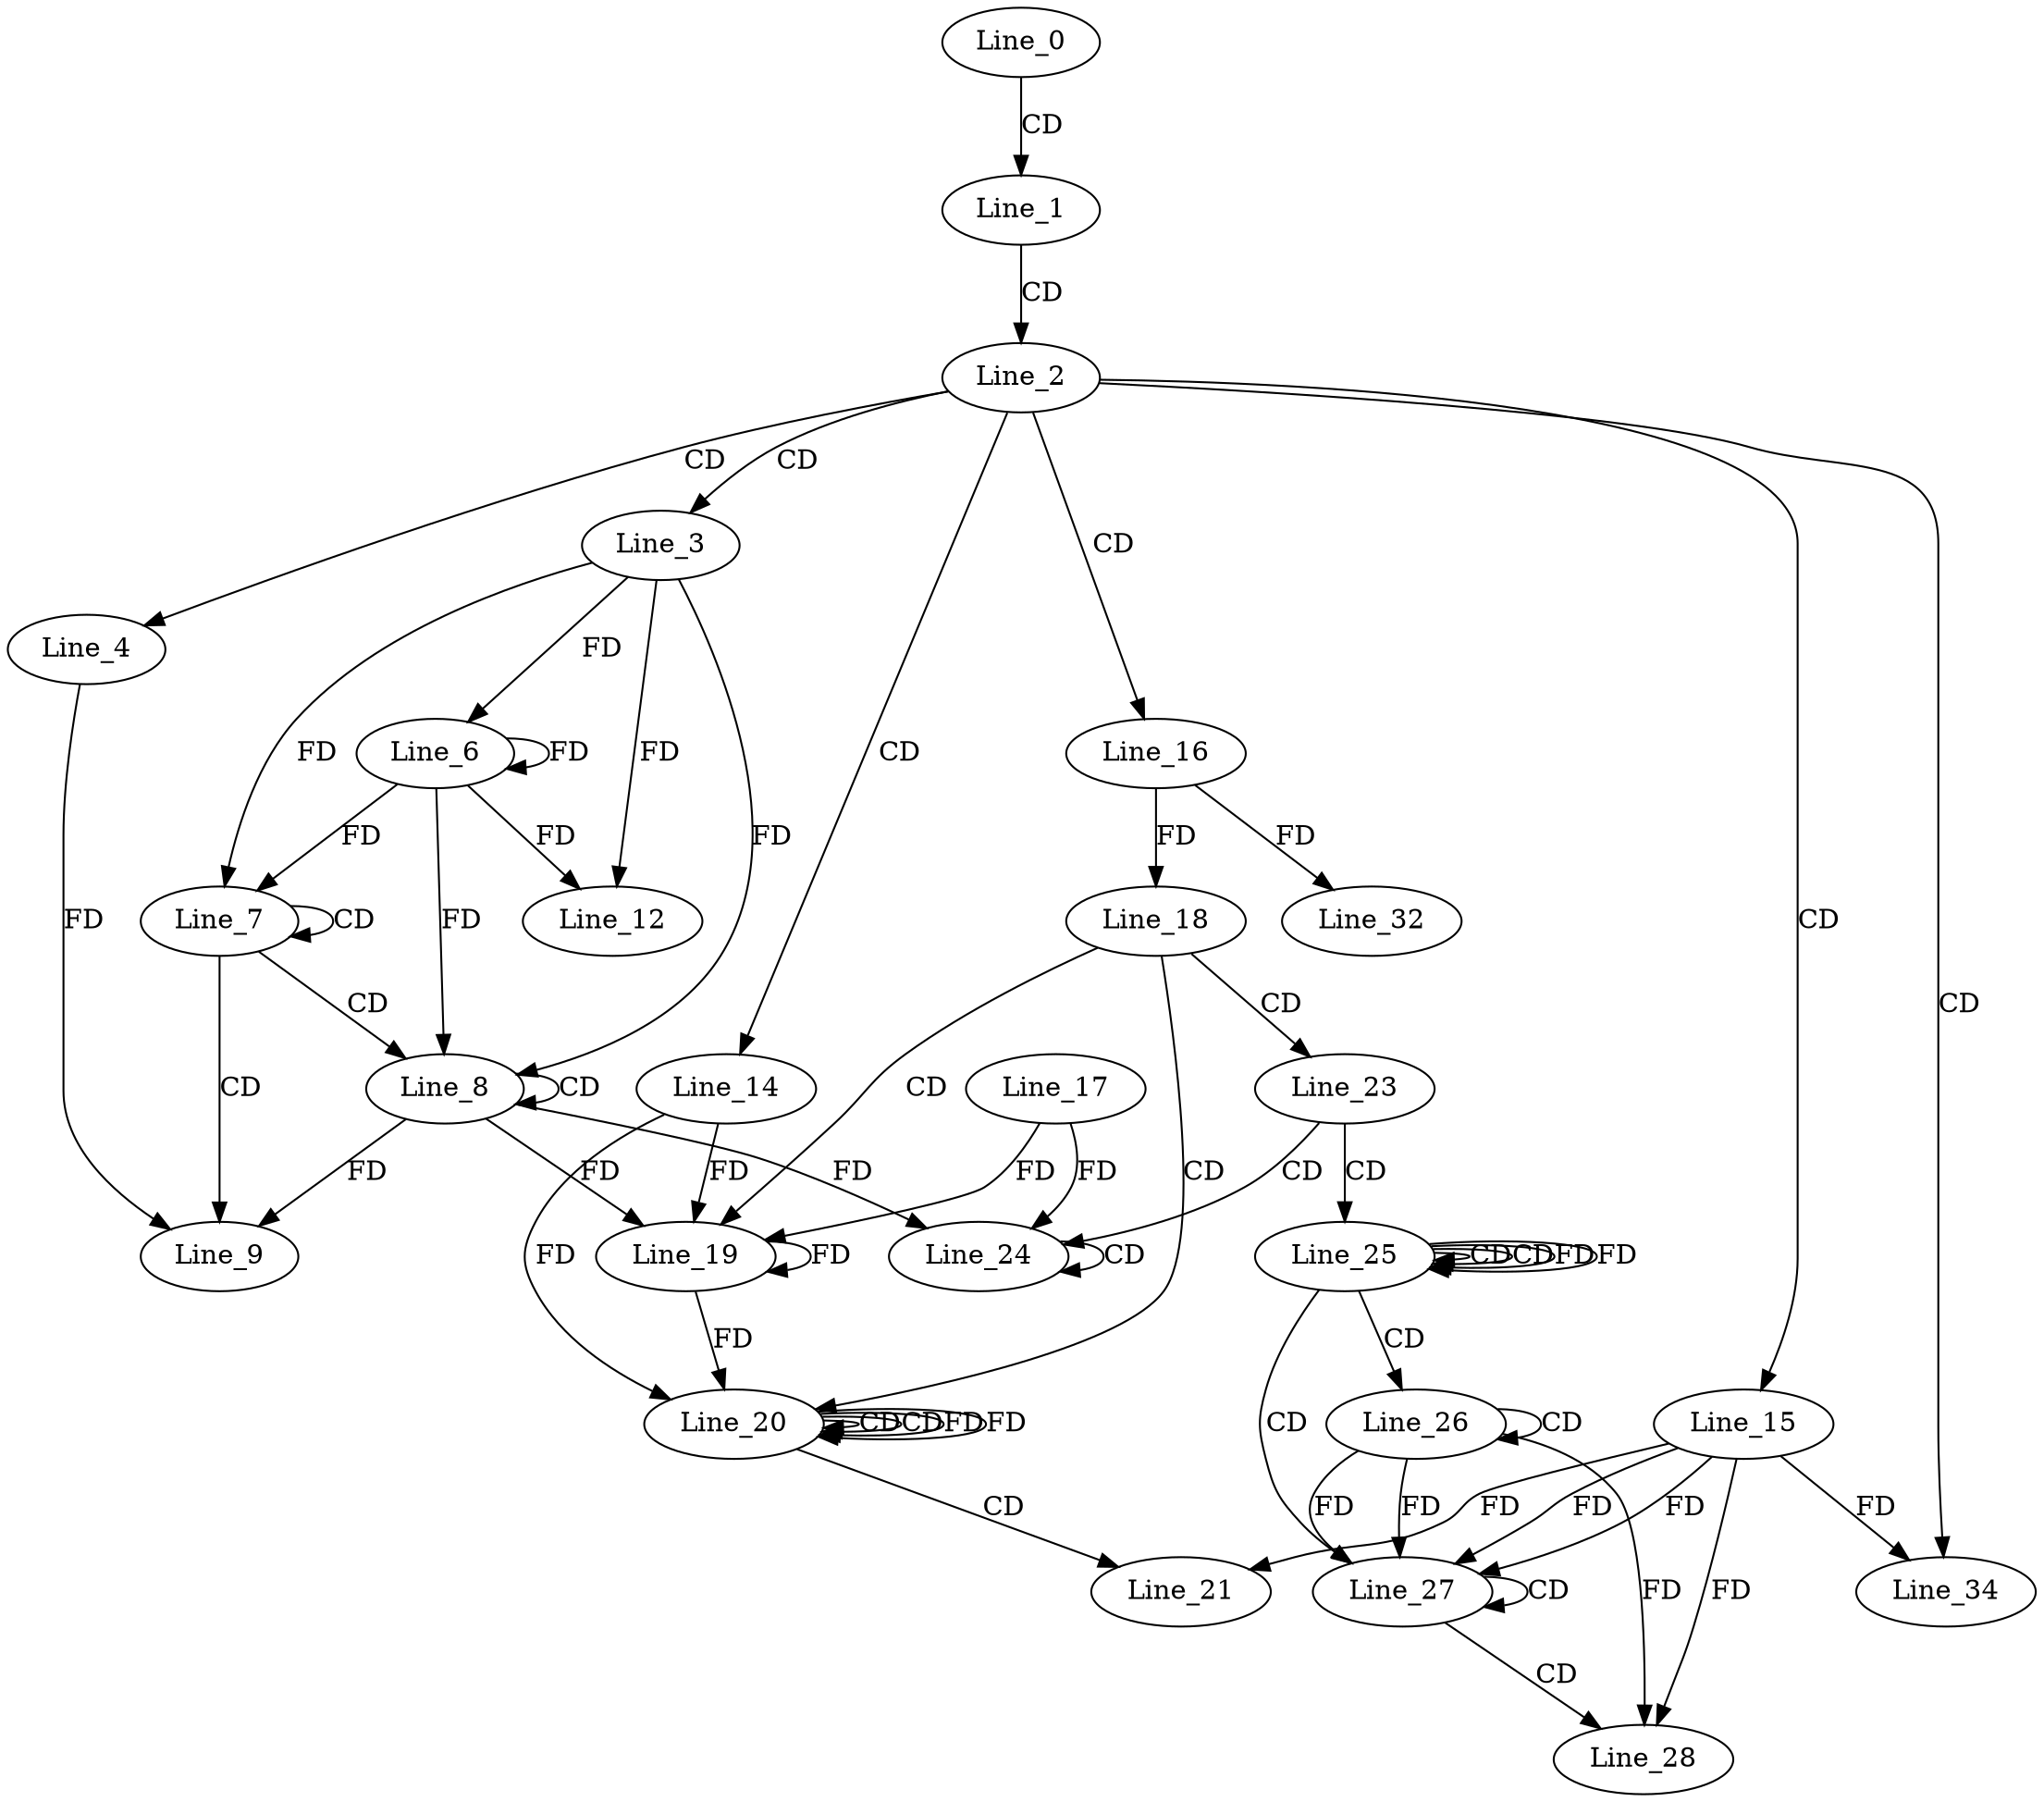 digraph G {
  Line_0;
  Line_1;
  Line_2;
  Line_3;
  Line_4;
  Line_6;
  Line_7;
  Line_7;
  Line_8;
  Line_8;
  Line_9;
  Line_12;
  Line_14;
  Line_15;
  Line_16;
  Line_18;
  Line_19;
  Line_19;
  Line_17;
  Line_19;
  Line_20;
  Line_20;
  Line_20;
  Line_20;
  Line_21;
  Line_23;
  Line_24;
  Line_24;
  Line_25;
  Line_25;
  Line_25;
  Line_26;
  Line_26;
  Line_27;
  Line_27;
  Line_28;
  Line_28;
  Line_32;
  Line_34;
  Line_34;
  Line_0 -> Line_1 [ label="CD" ];
  Line_1 -> Line_2 [ label="CD" ];
  Line_2 -> Line_3 [ label="CD" ];
  Line_2 -> Line_4 [ label="CD" ];
  Line_3 -> Line_6 [ label="FD" ];
  Line_6 -> Line_6 [ label="FD" ];
  Line_7 -> Line_7 [ label="CD" ];
  Line_3 -> Line_7 [ label="FD" ];
  Line_6 -> Line_7 [ label="FD" ];
  Line_7 -> Line_8 [ label="CD" ];
  Line_8 -> Line_8 [ label="CD" ];
  Line_3 -> Line_8 [ label="FD" ];
  Line_6 -> Line_8 [ label="FD" ];
  Line_7 -> Line_9 [ label="CD" ];
  Line_4 -> Line_9 [ label="FD" ];
  Line_8 -> Line_9 [ label="FD" ];
  Line_3 -> Line_12 [ label="FD" ];
  Line_6 -> Line_12 [ label="FD" ];
  Line_2 -> Line_14 [ label="CD" ];
  Line_2 -> Line_15 [ label="CD" ];
  Line_2 -> Line_16 [ label="CD" ];
  Line_16 -> Line_18 [ label="FD" ];
  Line_18 -> Line_19 [ label="CD" ];
  Line_14 -> Line_19 [ label="FD" ];
  Line_19 -> Line_19 [ label="FD" ];
  Line_8 -> Line_19 [ label="FD" ];
  Line_17 -> Line_19 [ label="FD" ];
  Line_18 -> Line_20 [ label="CD" ];
  Line_20 -> Line_20 [ label="CD" ];
  Line_20 -> Line_20 [ label="CD" ];
  Line_14 -> Line_20 [ label="FD" ];
  Line_19 -> Line_20 [ label="FD" ];
  Line_20 -> Line_20 [ label="FD" ];
  Line_20 -> Line_21 [ label="CD" ];
  Line_15 -> Line_21 [ label="FD" ];
  Line_18 -> Line_23 [ label="CD" ];
  Line_23 -> Line_24 [ label="CD" ];
  Line_24 -> Line_24 [ label="CD" ];
  Line_8 -> Line_24 [ label="FD" ];
  Line_17 -> Line_24 [ label="FD" ];
  Line_23 -> Line_25 [ label="CD" ];
  Line_25 -> Line_25 [ label="CD" ];
  Line_25 -> Line_25 [ label="CD" ];
  Line_25 -> Line_25 [ label="FD" ];
  Line_25 -> Line_26 [ label="CD" ];
  Line_26 -> Line_26 [ label="CD" ];
  Line_25 -> Line_27 [ label="CD" ];
  Line_15 -> Line_27 [ label="FD" ];
  Line_26 -> Line_27 [ label="FD" ];
  Line_27 -> Line_27 [ label="CD" ];
  Line_15 -> Line_27 [ label="FD" ];
  Line_26 -> Line_27 [ label="FD" ];
  Line_27 -> Line_28 [ label="CD" ];
  Line_15 -> Line_28 [ label="FD" ];
  Line_26 -> Line_28 [ label="FD" ];
  Line_16 -> Line_32 [ label="FD" ];
  Line_2 -> Line_34 [ label="CD" ];
  Line_15 -> Line_34 [ label="FD" ];
  Line_20 -> Line_20 [ label="FD" ];
  Line_25 -> Line_25 [ label="FD" ];
}

